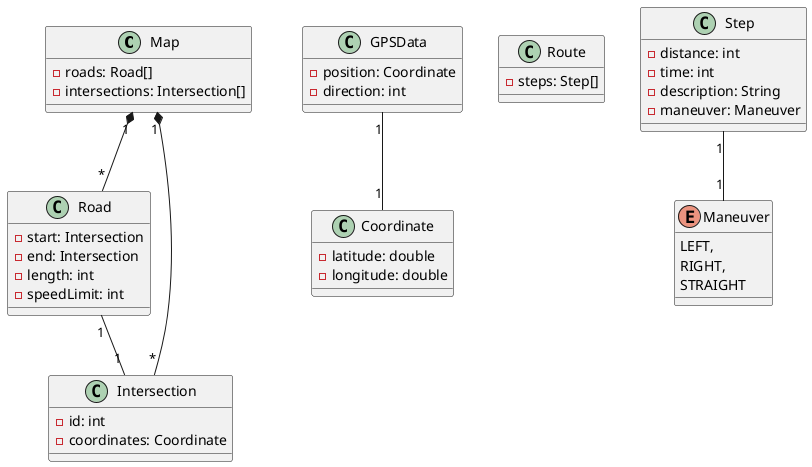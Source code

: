 @startuml 导航系统
class Map {
    - roads: Road[]
    - intersections: Intersection[]
}

class Road {
    - start: Intersection
    - end: Intersection
    - length: int
    - speedLimit: int
}

class Intersection {
    - id: int
    - coordinates: Coordinate
}

class Coordinate {
    - latitude: double
    - longitude: double
}

class Route {
    - steps: Step[]
}

class Step {
    - distance: int
    - time: int
    - description: String
    - maneuver: Maneuver
}

enum Maneuver {
    LEFT,
    RIGHT,
    STRAIGHT
}

class GPSData {
    - position: Coordinate
    - direction: int
}
Map "1" *-- "*" Road
Map "1" *-- "*" Intersection
Road "1" -- "1" Intersection
Step "1" -- "1" Maneuver
GPSData "1" -- "1" Coordinate
@enduml
